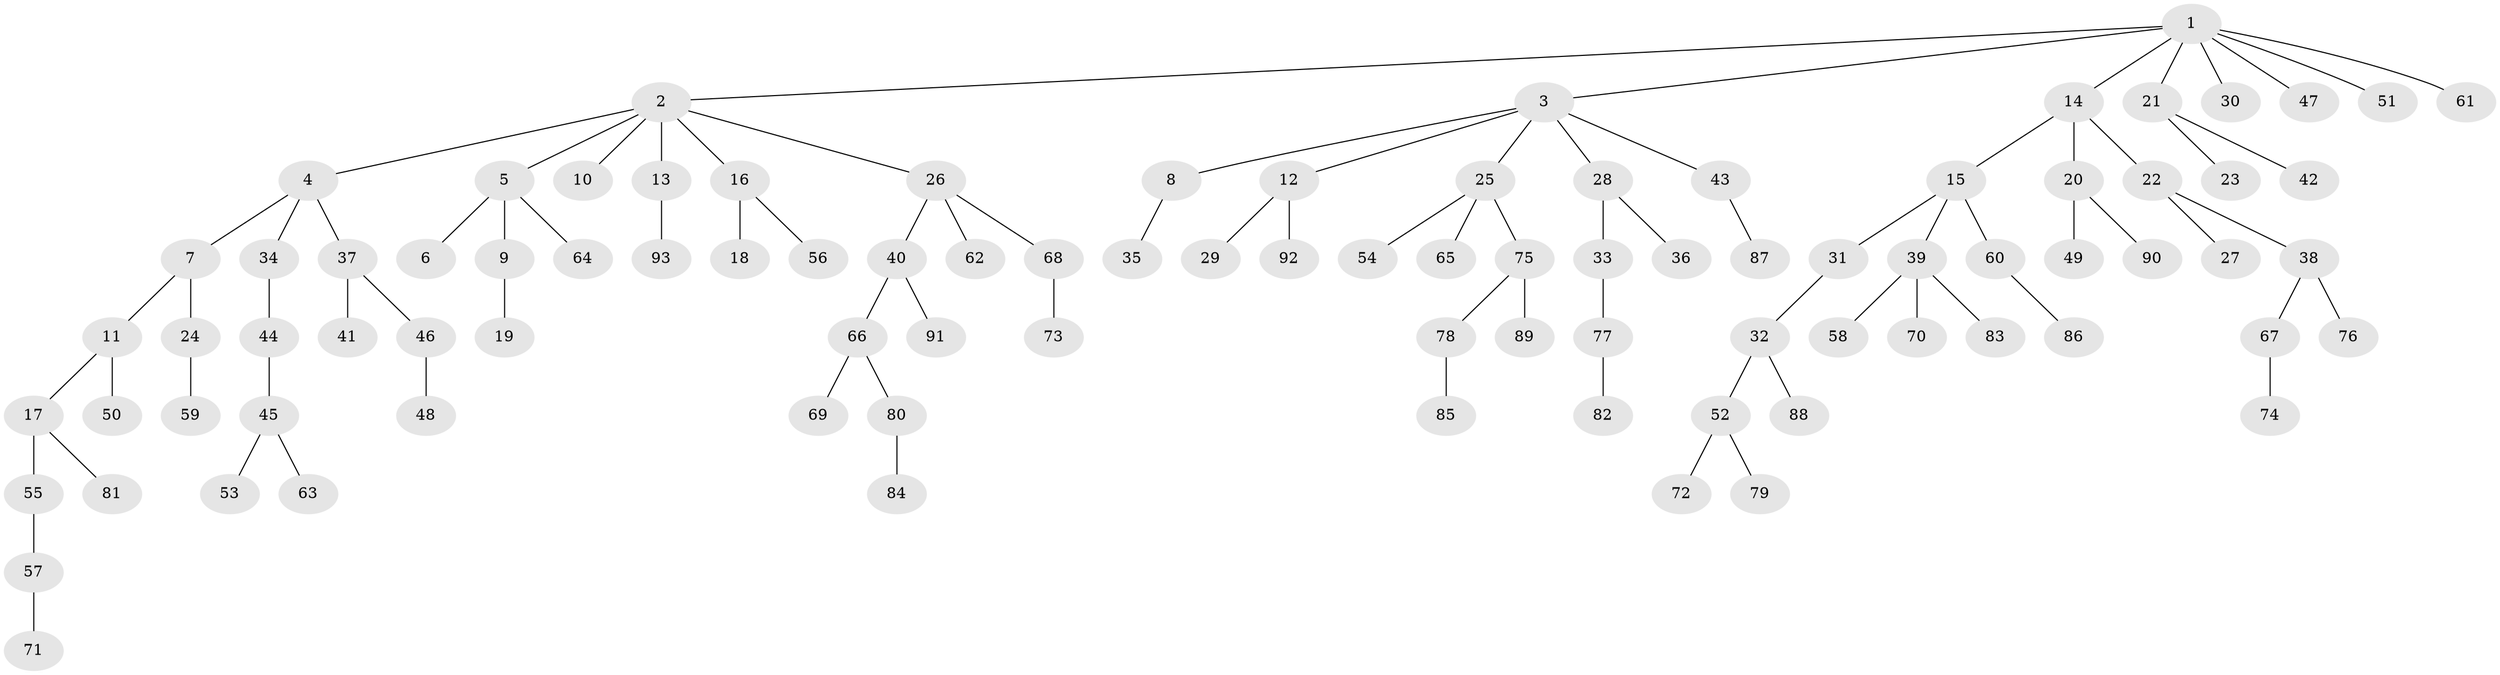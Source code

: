 // coarse degree distribution, {4: 0.06060606060606061, 3: 0.10606060606060606, 6: 0.030303030303030304, 1: 0.45454545454545453, 2: 0.3333333333333333, 7: 0.015151515151515152}
// Generated by graph-tools (version 1.1) at 2025/37/03/04/25 23:37:21]
// undirected, 93 vertices, 92 edges
graph export_dot {
  node [color=gray90,style=filled];
  1;
  2;
  3;
  4;
  5;
  6;
  7;
  8;
  9;
  10;
  11;
  12;
  13;
  14;
  15;
  16;
  17;
  18;
  19;
  20;
  21;
  22;
  23;
  24;
  25;
  26;
  27;
  28;
  29;
  30;
  31;
  32;
  33;
  34;
  35;
  36;
  37;
  38;
  39;
  40;
  41;
  42;
  43;
  44;
  45;
  46;
  47;
  48;
  49;
  50;
  51;
  52;
  53;
  54;
  55;
  56;
  57;
  58;
  59;
  60;
  61;
  62;
  63;
  64;
  65;
  66;
  67;
  68;
  69;
  70;
  71;
  72;
  73;
  74;
  75;
  76;
  77;
  78;
  79;
  80;
  81;
  82;
  83;
  84;
  85;
  86;
  87;
  88;
  89;
  90;
  91;
  92;
  93;
  1 -- 2;
  1 -- 3;
  1 -- 14;
  1 -- 21;
  1 -- 30;
  1 -- 47;
  1 -- 51;
  1 -- 61;
  2 -- 4;
  2 -- 5;
  2 -- 10;
  2 -- 13;
  2 -- 16;
  2 -- 26;
  3 -- 8;
  3 -- 12;
  3 -- 25;
  3 -- 28;
  3 -- 43;
  4 -- 7;
  4 -- 34;
  4 -- 37;
  5 -- 6;
  5 -- 9;
  5 -- 64;
  7 -- 11;
  7 -- 24;
  8 -- 35;
  9 -- 19;
  11 -- 17;
  11 -- 50;
  12 -- 29;
  12 -- 92;
  13 -- 93;
  14 -- 15;
  14 -- 20;
  14 -- 22;
  15 -- 31;
  15 -- 39;
  15 -- 60;
  16 -- 18;
  16 -- 56;
  17 -- 55;
  17 -- 81;
  20 -- 49;
  20 -- 90;
  21 -- 23;
  21 -- 42;
  22 -- 27;
  22 -- 38;
  24 -- 59;
  25 -- 54;
  25 -- 65;
  25 -- 75;
  26 -- 40;
  26 -- 62;
  26 -- 68;
  28 -- 33;
  28 -- 36;
  31 -- 32;
  32 -- 52;
  32 -- 88;
  33 -- 77;
  34 -- 44;
  37 -- 41;
  37 -- 46;
  38 -- 67;
  38 -- 76;
  39 -- 58;
  39 -- 70;
  39 -- 83;
  40 -- 66;
  40 -- 91;
  43 -- 87;
  44 -- 45;
  45 -- 53;
  45 -- 63;
  46 -- 48;
  52 -- 72;
  52 -- 79;
  55 -- 57;
  57 -- 71;
  60 -- 86;
  66 -- 69;
  66 -- 80;
  67 -- 74;
  68 -- 73;
  75 -- 78;
  75 -- 89;
  77 -- 82;
  78 -- 85;
  80 -- 84;
}
